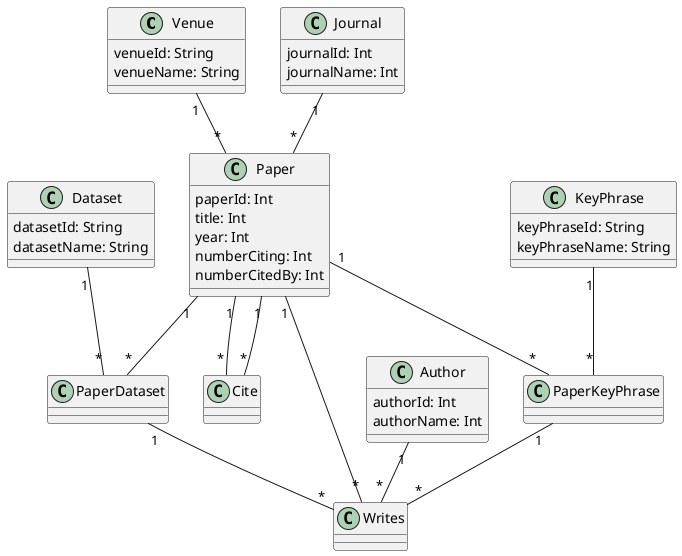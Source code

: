 @startuml "Scholar"


class Venue{
  venueId: String
  venueName: String
}

class Author{
  authorId: Int
  authorName: Int
}

class Dataset{
  datasetId: String
  datasetName: String
}

class Journal{
  journalId: Int
  journalName: Int
}

class KeyPhrase{
  keyPhraseId: String
  keyPhraseName: String
}

class Paper{
  paperId: Int
  title: Int
  year: Int
  numberCiting: Int
  numberCitedBy: Int
}

class Cite{
}

class PaperDataset{
}

class PaperKeyPhrase{
}

class Writes{
}



Venue "1" -- "*" Paper

Author "1" -- "*" Writes

Dataset "1" -- "*" PaperDataset

Journal "1" -- "*" Paper

KeyPhrase "1" -- "*" PaperKeyPhrase

Paper "1" -- "*" PaperDataset

Paper "1" -- "*" Cite

Paper "1" -- "*" PaperKeyPhrase

Paper "1" -- "*" Cite

Paper "1" -- "*" Writes

PaperDataset "1" -- "*" Writes

PaperKeyPhrase "1" -- "*" Writes


@enduml